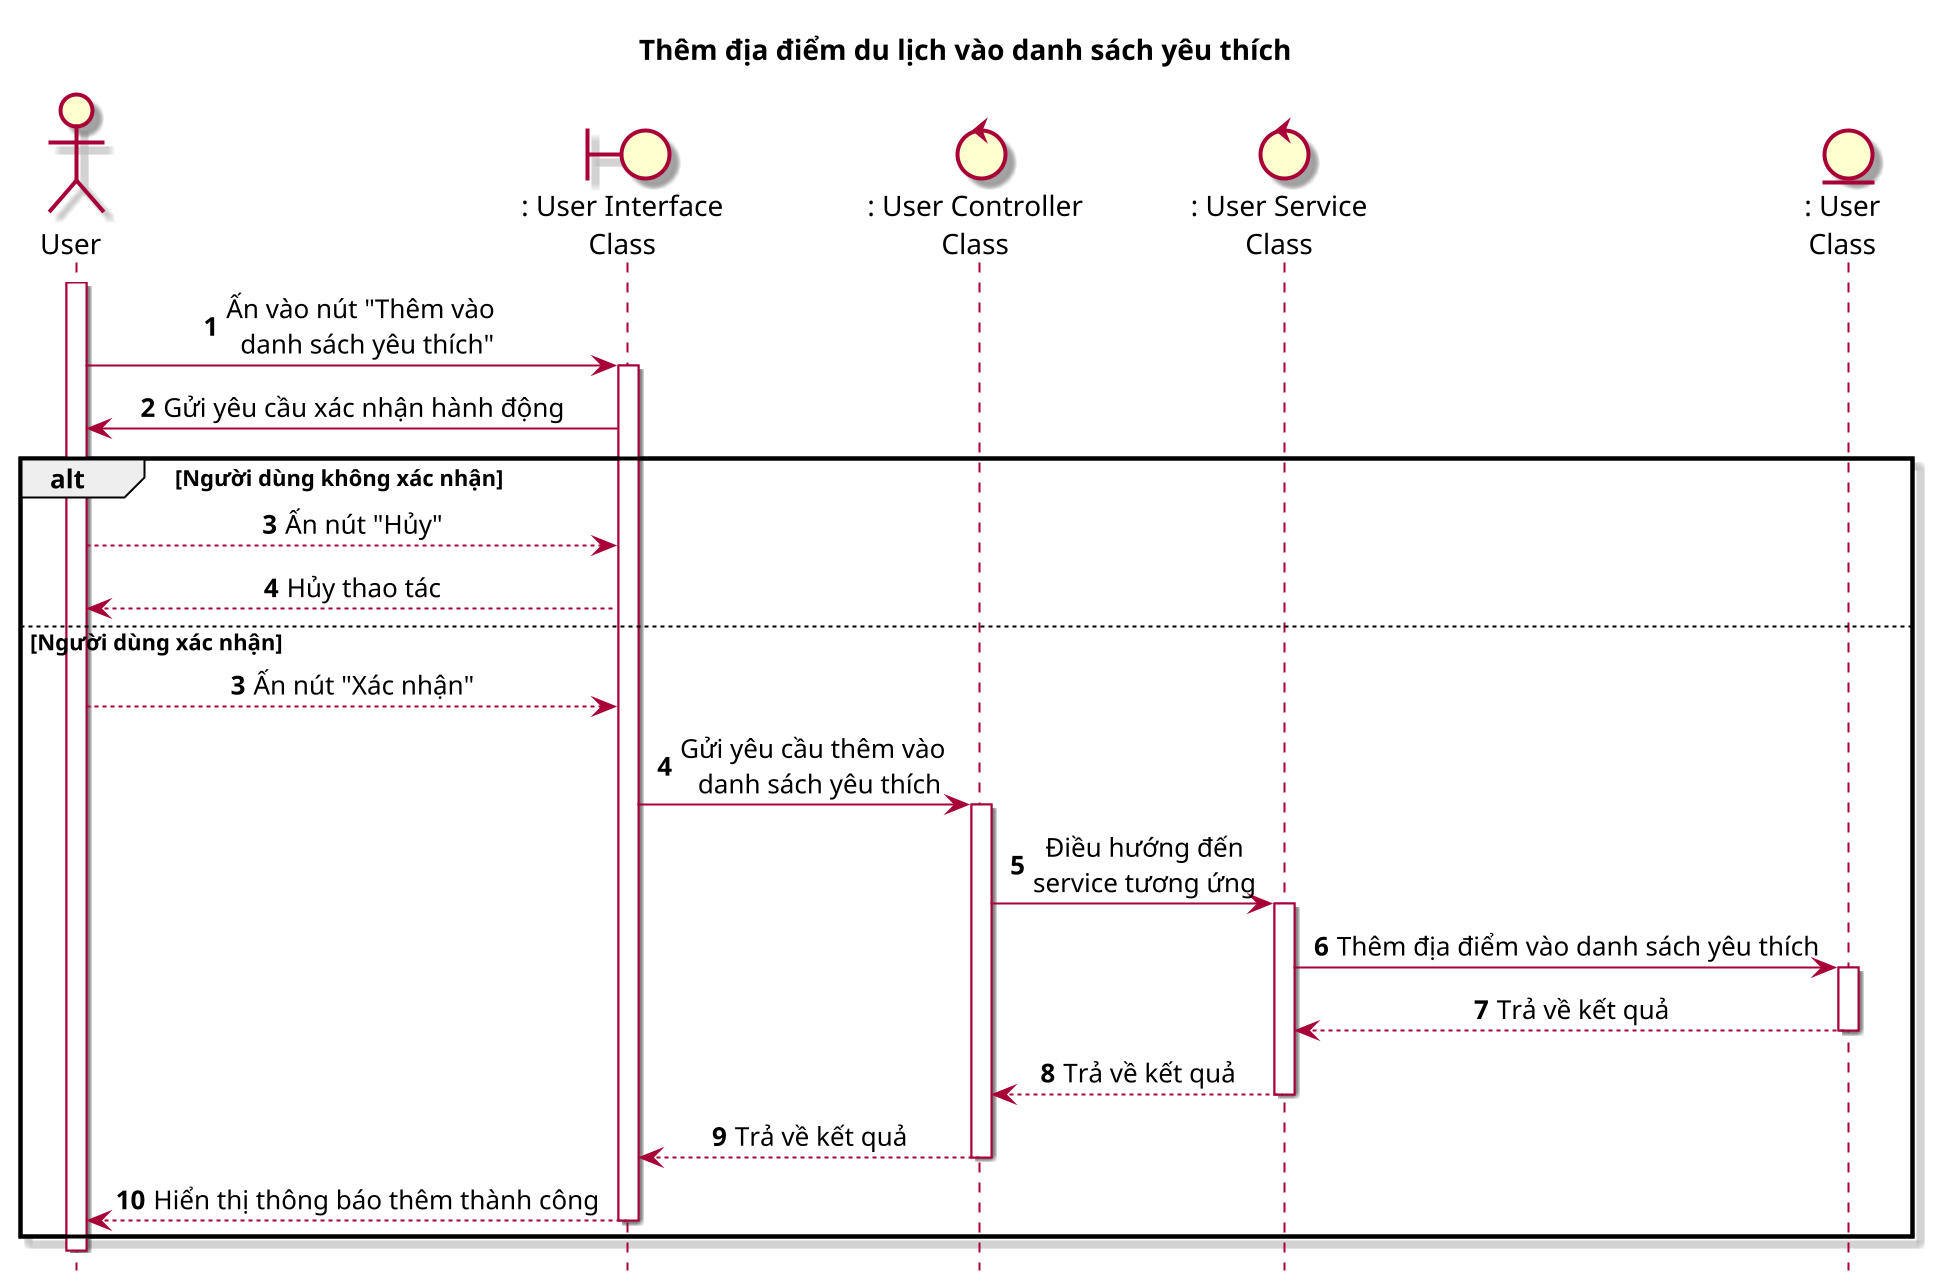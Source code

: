 @startuml SEQ17_ThemDiaDiemVaoMucUaThich

    title Thêm địa điểm du lịch vào danh sách yêu thích

    skin rose
    scale 2
    skinparam sequenceMessageAlign center
    hide footbox

    actor User as user
    boundary ": User Interface\nClass" as ui
    control ": User Controller\nClass" as uc
    control ": User Service\nClass" as us
    entity ": User\nClass" as u

    autonumber
    user++
    user -> ui++ : Ấn vào nút "Thêm vào \n danh sách yêu thích"
    ui -> user : Gửi yêu cầu xác nhận hành động
    alt Người dùng không xác nhận
        user --> ui : Ấn nút "Hủy"
        ui --> user : Hủy thao tác
    else Người dùng xác nhận
        autonumber 3
        user --> ui: Ấn nút "Xác nhận"
        ui -> uc++ : Gửi yêu cầu thêm vào \n danh sách yêu thích
        uc -> us++ : Điều hướng đến\nservice tương ứng
        us -> u++ : Thêm địa điểm vào danh sách yêu thích
        u --> us : Trả về kết quả
        u --
        us --> uc : Trả về kết quả
        us --
        uc --> ui : Trả về kết quả
        uc --
        ui --> user : Hiển thị thông báo thêm thành công
        ui --
    end
    user--

@enduml